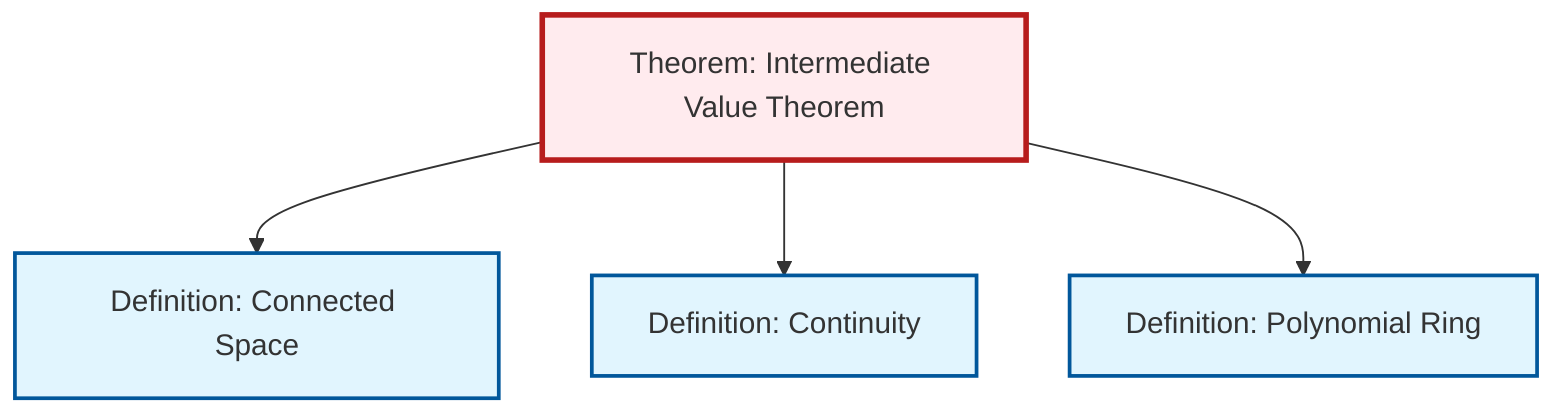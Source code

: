 graph TD
    classDef definition fill:#e1f5fe,stroke:#01579b,stroke-width:2px
    classDef theorem fill:#f3e5f5,stroke:#4a148c,stroke-width:2px
    classDef axiom fill:#fff3e0,stroke:#e65100,stroke-width:2px
    classDef example fill:#e8f5e9,stroke:#1b5e20,stroke-width:2px
    classDef current fill:#ffebee,stroke:#b71c1c,stroke-width:3px
    thm-intermediate-value["Theorem: Intermediate Value Theorem"]:::theorem
    def-continuity["Definition: Continuity"]:::definition
    def-polynomial-ring["Definition: Polynomial Ring"]:::definition
    def-connected["Definition: Connected Space"]:::definition
    thm-intermediate-value --> def-connected
    thm-intermediate-value --> def-continuity
    thm-intermediate-value --> def-polynomial-ring
    class thm-intermediate-value current